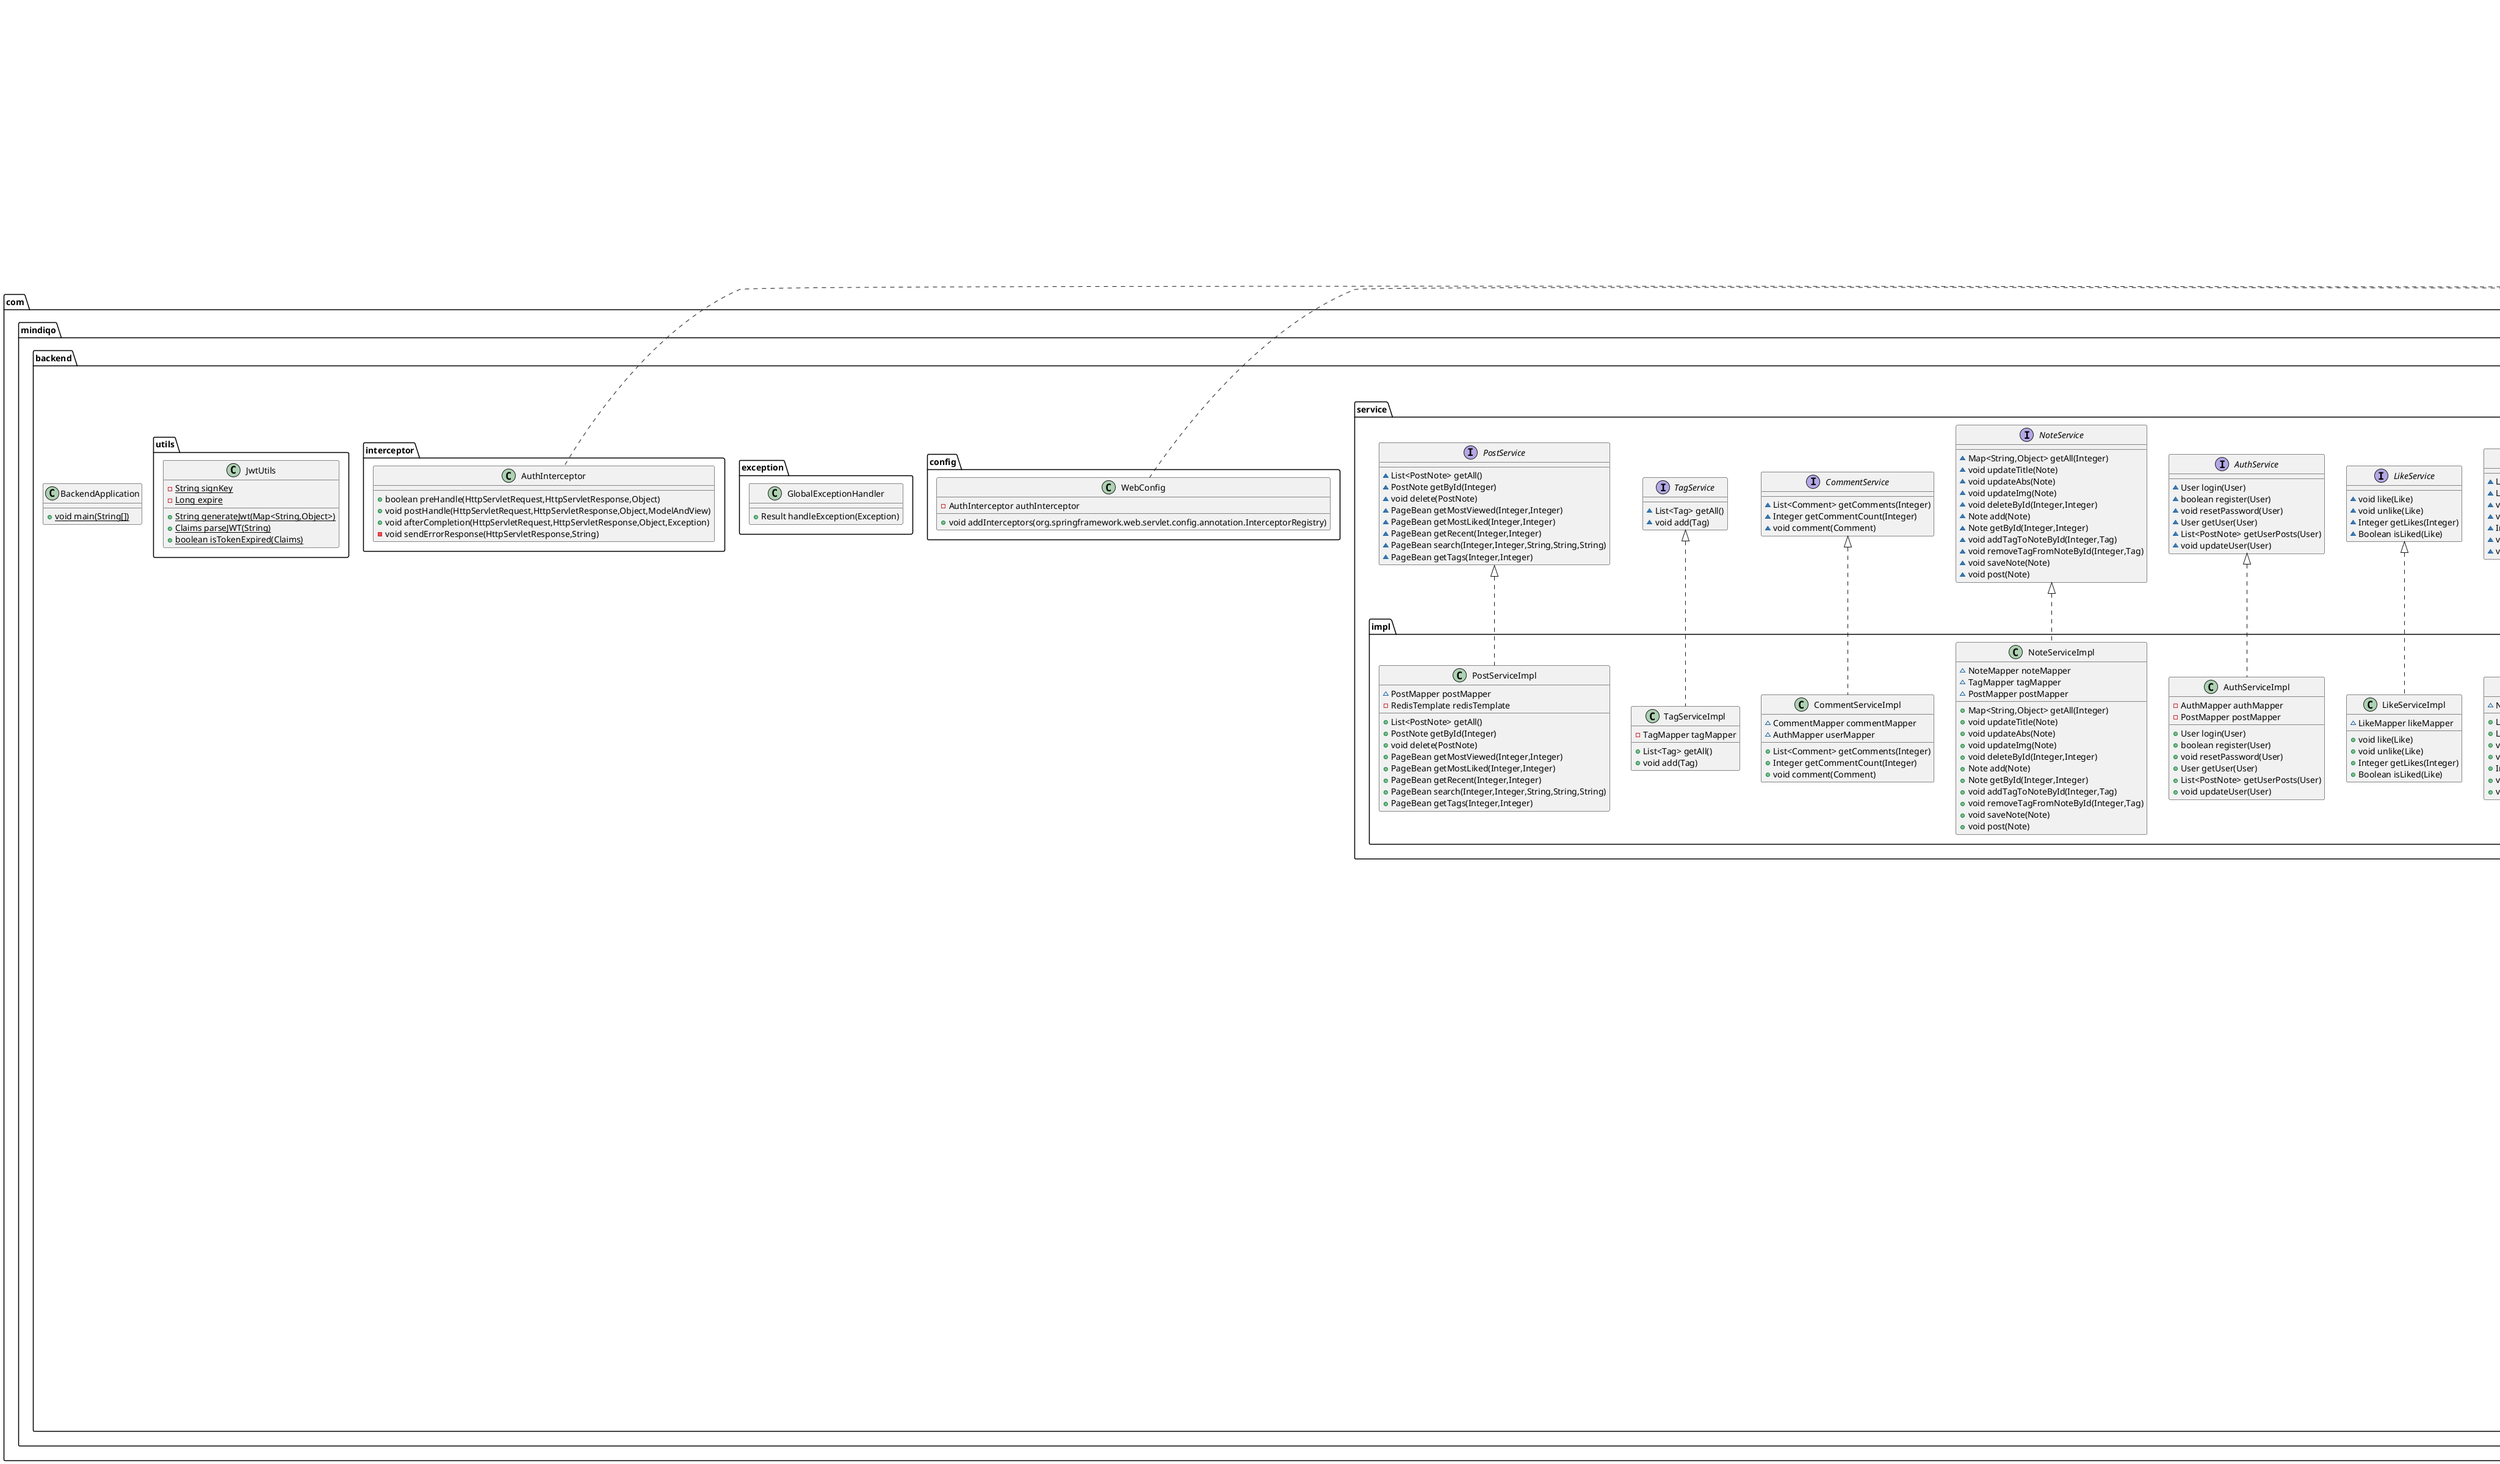 @startuml
class com.mindiqo.backend.entity.Like {
~ Integer id
~ Integer postId
~ Integer userId
~ LocalDateTime createTime
}
interface com.mindiqo.backend.mapper.NoteMapper {
+ List<Note> getAll(Integer)
+ void updateTitleById(Note)
+ void updateAbsById(Note)
+ void updateImgById(Note)
+ void deleteById(Integer,Integer)
+ void add(Note)
+ Note getById(Integer,Integer)
+ void addTagToNoteById(Integer,Tag)
+ void removeTagFromNoteById(Integer,Tag)
+ void updateContentById(Note)
}
class com.mindiqo.backend.entity.PageBean {
- {static} long serialVersionUID
- Long total
- List rows
}
interface com.mindiqo.backend.service.NotificationService {
~ List<Notification> getUnread(Integer)
~ List<Notification> getRead(Integer)
~ void readANotification(Notification)
~ void deleteById(Notification)
~ Integer getUnreadCount(Integer)
~ void sendLikeNotification(Like)
~ void sendCommentNotification(Comment)
}
class com.mindiqo.backend.service.impl.LikeServiceImpl {
~ LikeMapper likeMapper
+ void like(Like)
+ void unlike(Like)
+ Integer getLikes(Integer)
+ Boolean isLiked(Like)
}
interface com.mindiqo.backend.service.LikeService {
~ void like(Like)
~ void unlike(Like)
~ Integer getLikes(Integer)
~ Boolean isLiked(Like)
}
class com.mindiqo.backend.BackendApplication {
+ {static} void main(String[])
}
class com.mindiqo.backend.controller.NotificationController {
- NotificationService notificationService
+ Result getUnreadNotifications(Integer)
+ Result getReadNotifications(Integer)
+ Result readANotification(Integer,Notification)
+ Result delete(Integer,Integer)
+ Result getUnreadCount(Integer)
}
class com.mindiqo.backend.entity.Tag {
- {static} long serialVersionUID
- Integer id
- String tagName
}
class com.mindiqo.backend.controller.NoteController {
- TagService tagService
- NoteService noteService
+ Result getAllTags()
+ Result getAllNotes(Integer)
+ Result renameNote(Note,Integer,Integer)
+ Result editAbs(Note,Integer,Integer)
+ Result changeImg(Note,Integer,Integer)
+ Result delete(Integer,Integer)
+ Result add(Note,Integer)
+ Result getNoteById(Integer,Integer)
+ Result addTagToNoteById(Integer,Tag,Integer)
+ Result removeTagFromNoteById(Integer,Tag,Integer)
+ Result addTag(Tag)
+ Result saveNote(Integer,Note,Integer)
+ Result publicNote(Integer,Note,Integer)
}
class com.mindiqo.backend.controller.AuthController {
- AuthService authService
+ Result login(User)
+ Result register(User)
+ Result resetPassword(User)
}
class com.mindiqo.backend.entity.PostNote {
- {static} long serialVersionUID
- Integer id
- Integer noteId
- Integer userId
- String title
- String abs
- String content
- LocalDateTime createTime
- LocalDateTime updateTime
- String img
- User creator
- List<Tag> tags
- Integer likeCount
- Integer commentCount
- Integer viewCount
}
interface com.mindiqo.backend.mapper.PostMapper {
+ List<PostNote> getAll()
+ PostNote getById(Integer)
+ void add(PostNote)
+ void addTagToPostById(Integer,Tag)
~ List<PostNote> getUserPosts(User)
~ void delete(PostNote)
~ void incrementViewCount(Integer)
~ List<PostNote> getPostsOrderedByView()
~ List<PostNote> getPostsOrderedByLiked()
~ List<PostNote> getPostsOrderedByCreateTime()
~ List<PostNote> search(String,String,String)
~ List<Tag> getTags()
}
class com.mindiqo.backend.config.WebConfig {
- AuthInterceptor authInterceptor
+ void addInterceptors(org.springframework.web.servlet.config.annotation.InterceptorRegistry)
}
class com.mindiqo.backend.entity.Notification {
- Integer id
- Integer senderId
- Integer receiverId
- String content
- Integer type
- Integer relatedPostId
- Integer status
- LocalDateTime createTime
- User sender
}
class com.mindiqo.backend.entity.User {
- {static} long serialVersionUID
- Integer id
- String username
- String password
- String email
- String avatar
- LocalDateTime createTime
- LocalDateTime updateTime
- String bio
- String bgImg
}
class com.mindiqo.backend.service.impl.NotificationServiceImpl {
~ NotificationMapper notificationMapper
+ List<Notification> getUnread(Integer)
+ List<Notification> getRead(Integer)
+ void readANotification(Notification)
+ void deleteById(Notification)
+ Integer getUnreadCount(Integer)
+ void sendLikeNotification(Like)
+ void sendCommentNotification(Comment)
}
interface com.mindiqo.backend.service.AuthService {
~ User login(User)
~ boolean register(User)
~ void resetPassword(User)
~ User getUser(User)
~ List<PostNote> getUserPosts(User)
~ void updateUser(User)
}
class com.mindiqo.backend.controller.CommentController {
- CommentService commentService
- NotificationService notificationService
+ Result getComments(Integer)
+ Result comment(Comment,Integer)
}
interface com.mindiqo.backend.mapper.CommentMapper {
~ List<Comment> getComments(Integer)
~ Integer getCommentCount(Integer)
~ void add(Comment)
}
class com.mindiqo.backend.exception.GlobalExceptionHandler {
+ Result handleException(Exception)
}
class com.mindiqo.backend.service.impl.PostServiceImpl {
~ PostMapper postMapper
- RedisTemplate redisTemplate
+ List<PostNote> getAll()
+ PostNote getById(Integer)
+ void delete(PostNote)
+ PageBean getMostViewed(Integer,Integer)
+ PageBean getMostLiked(Integer,Integer)
+ PageBean getRecent(Integer,Integer)
+ PageBean search(Integer,Integer,String,String,String)
+ PageBean getTags(Integer,Integer)
}
class com.mindiqo.backend.interceptor.AuthInterceptor {
+ boolean preHandle(HttpServletRequest,HttpServletResponse,Object)
+ void postHandle(HttpServletRequest,HttpServletResponse,Object,ModelAndView)
+ void afterCompletion(HttpServletRequest,HttpServletResponse,Object,Exception)
- void sendErrorResponse(HttpServletResponse,String)
}
interface com.mindiqo.backend.mapper.LikeMapper {
~ void add(Like)
~ void delete(Like)
~ Integer getLikes(Integer)
~ Like getLike(Like)
}
interface com.mindiqo.backend.service.NoteService {
~ Map<String,Object> getAll(Integer)
~ void updateTitle(Note)
~ void updateAbs(Note)
~ void updateImg(Note)
~ void deleteById(Integer,Integer)
~ Note add(Note)
~ Note getById(Integer,Integer)
~ void addTagToNoteById(Integer,Tag)
~ void removeTagFromNoteById(Integer,Tag)
~ void saveNote(Note)
~ void post(Note)
}
class com.mindiqo.backend.service.impl.AuthServiceImpl {
- AuthMapper authMapper
- PostMapper postMapper
+ User login(User)
+ boolean register(User)
+ void resetPassword(User)
+ User getUser(User)
+ List<PostNote> getUserPosts(User)
+ void updateUser(User)
}
class com.mindiqo.backend.entity.Comment {
- Integer id
- Integer postId
- Integer userId
- String content
- LocalDateTime createTime
- User user
}
interface com.mindiqo.backend.service.CommentService {
~ List<Comment> getComments(Integer)
~ Integer getCommentCount(Integer)
~ void comment(Comment)
}
class com.mindiqo.backend.service.impl.CommentServiceImpl {
~ CommentMapper commentMapper
~ AuthMapper userMapper
+ List<Comment> getComments(Integer)
+ Integer getCommentCount(Integer)
+ void comment(Comment)
}
class com.mindiqo.backend.controller.UserController {
- AuthService userService
+ Result getUser(String)
+ Result getUserPosts(User)
+ Result updateUser(User,Integer)
}
interface com.mindiqo.backend.mapper.AuthMapper {
+ User login(User)
+ void insertUser(User)
+ void updatePassword(User)
+ User getBasicInfoById(Integer)
~ User getUser(User)
~ void updateUser(User)
}
class com.mindiqo.backend.entity.Result {
- Integer code
- String msg
- Object data
+ {static} Result success()
+ {static} Result success(Object)
+ {static} Result error(String)
}
interface com.mindiqo.backend.mapper.TagMapper {
+ List<Tag> getAll()
+ List<Tag> getByNote(Note)
+ void insert(Tag)
+ List<Tag> getTagsByPost(PostNote)
}
class com.mindiqo.backend.service.impl.TagServiceImpl {
- TagMapper tagMapper
+ List<Tag> getAll()
+ void add(Tag)
}
class com.mindiqo.backend.entity.Note {
~ Integer id
~ String title
~ Integer creatorId
~ String content
~ String abs
~ LocalDateTime createTime
~ LocalDateTime updateTime
~ List<Tag> tags
~ String img
}
class com.mindiqo.backend.controller.LikeController {
- LikeService likeService
- NotificationService notificationService
+ Result like(Integer,Integer)
+ Result unlike(Integer,Integer)
+ Result getLikes(Integer)
+ Result isLiked(Integer,Integer)
}
class com.mindiqo.backend.service.impl.NoteServiceImpl {
~ NoteMapper noteMapper
~ TagMapper tagMapper
~ PostMapper postMapper
+ Map<String,Object> getAll(Integer)
+ void updateTitle(Note)
+ void updateAbs(Note)
+ void updateImg(Note)
+ void deleteById(Integer,Integer)
+ Note add(Note)
+ Note getById(Integer,Integer)
+ void addTagToNoteById(Integer,Tag)
+ void removeTagFromNoteById(Integer,Tag)
+ void saveNote(Note)
+ void post(Note)
}
class com.mindiqo.backend.controller.PostController {
- PostService postService
+ Result getAll()
+ Result getById(Integer)
+ Result deleteById(Integer,Integer)
+ Result getMostViewed(Integer,Integer)
+ Result getMostLiked(Integer,Integer)
+ Result getRecent(Integer,Integer)
+ Result search(Integer,Integer,String,String,String)
+ Result getTags(Integer,Integer)
}
interface com.mindiqo.backend.mapper.NotificationMapper {
~ List<Notification> getUnread(Integer)
~ List<Notification> getRead(Integer)
~ void readANotification(Notification)
~ void deleteById(Notification)
~ Integer getUnreadCount(Integer)
~ void addLikeNotification(Notification)
~ void addCommentNotification(Notification)
}
interface com.mindiqo.backend.service.TagService {
~ List<Tag> getAll()
~ void add(Tag)
}
interface com.mindiqo.backend.service.PostService {
~ List<PostNote> getAll()
~ PostNote getById(Integer)
~ void delete(PostNote)
~ PageBean getMostViewed(Integer,Integer)
~ PageBean getMostLiked(Integer,Integer)
~ PageBean getRecent(Integer,Integer)
~ PageBean search(Integer,Integer,String,String,String)
~ PageBean getTags(Integer,Integer)
}
class com.mindiqo.backend.utils.JwtUtils {
- {static} String signKey
- {static} Long expire
+ {static} String generateJwt(Map<String,Object>)
+ {static} Claims parseJWT(String)
+ {static} boolean isTokenExpired(Claims)
}


java.io.Serializable <|.. com.mindiqo.backend.entity.PageBean
com.mindiqo.backend.service.LikeService <|.. com.mindiqo.backend.service.impl.LikeServiceImpl
java.io.Serializable <|.. com.mindiqo.backend.entity.Tag
java.io.Serializable <|.. com.mindiqo.backend.entity.PostNote
org.springframework.web.servlet.config.annotation.WebMvcConfigurer <|.. com.mindiqo.backend.config.WebConfig
java.io.Serializable <|.. com.mindiqo.backend.entity.User
com.mindiqo.backend.service.NotificationService <|.. com.mindiqo.backend.service.impl.NotificationServiceImpl
com.mindiqo.backend.service.PostService <|.. com.mindiqo.backend.service.impl.PostServiceImpl
org.springframework.web.servlet.HandlerInterceptor <|.. com.mindiqo.backend.interceptor.AuthInterceptor
com.mindiqo.backend.service.AuthService <|.. com.mindiqo.backend.service.impl.AuthServiceImpl
com.mindiqo.backend.service.CommentService <|.. com.mindiqo.backend.service.impl.CommentServiceImpl
com.mindiqo.backend.service.TagService <|.. com.mindiqo.backend.service.impl.TagServiceImpl
com.mindiqo.backend.service.NoteService <|.. com.mindiqo.backend.service.impl.NoteServiceImpl
@enduml
